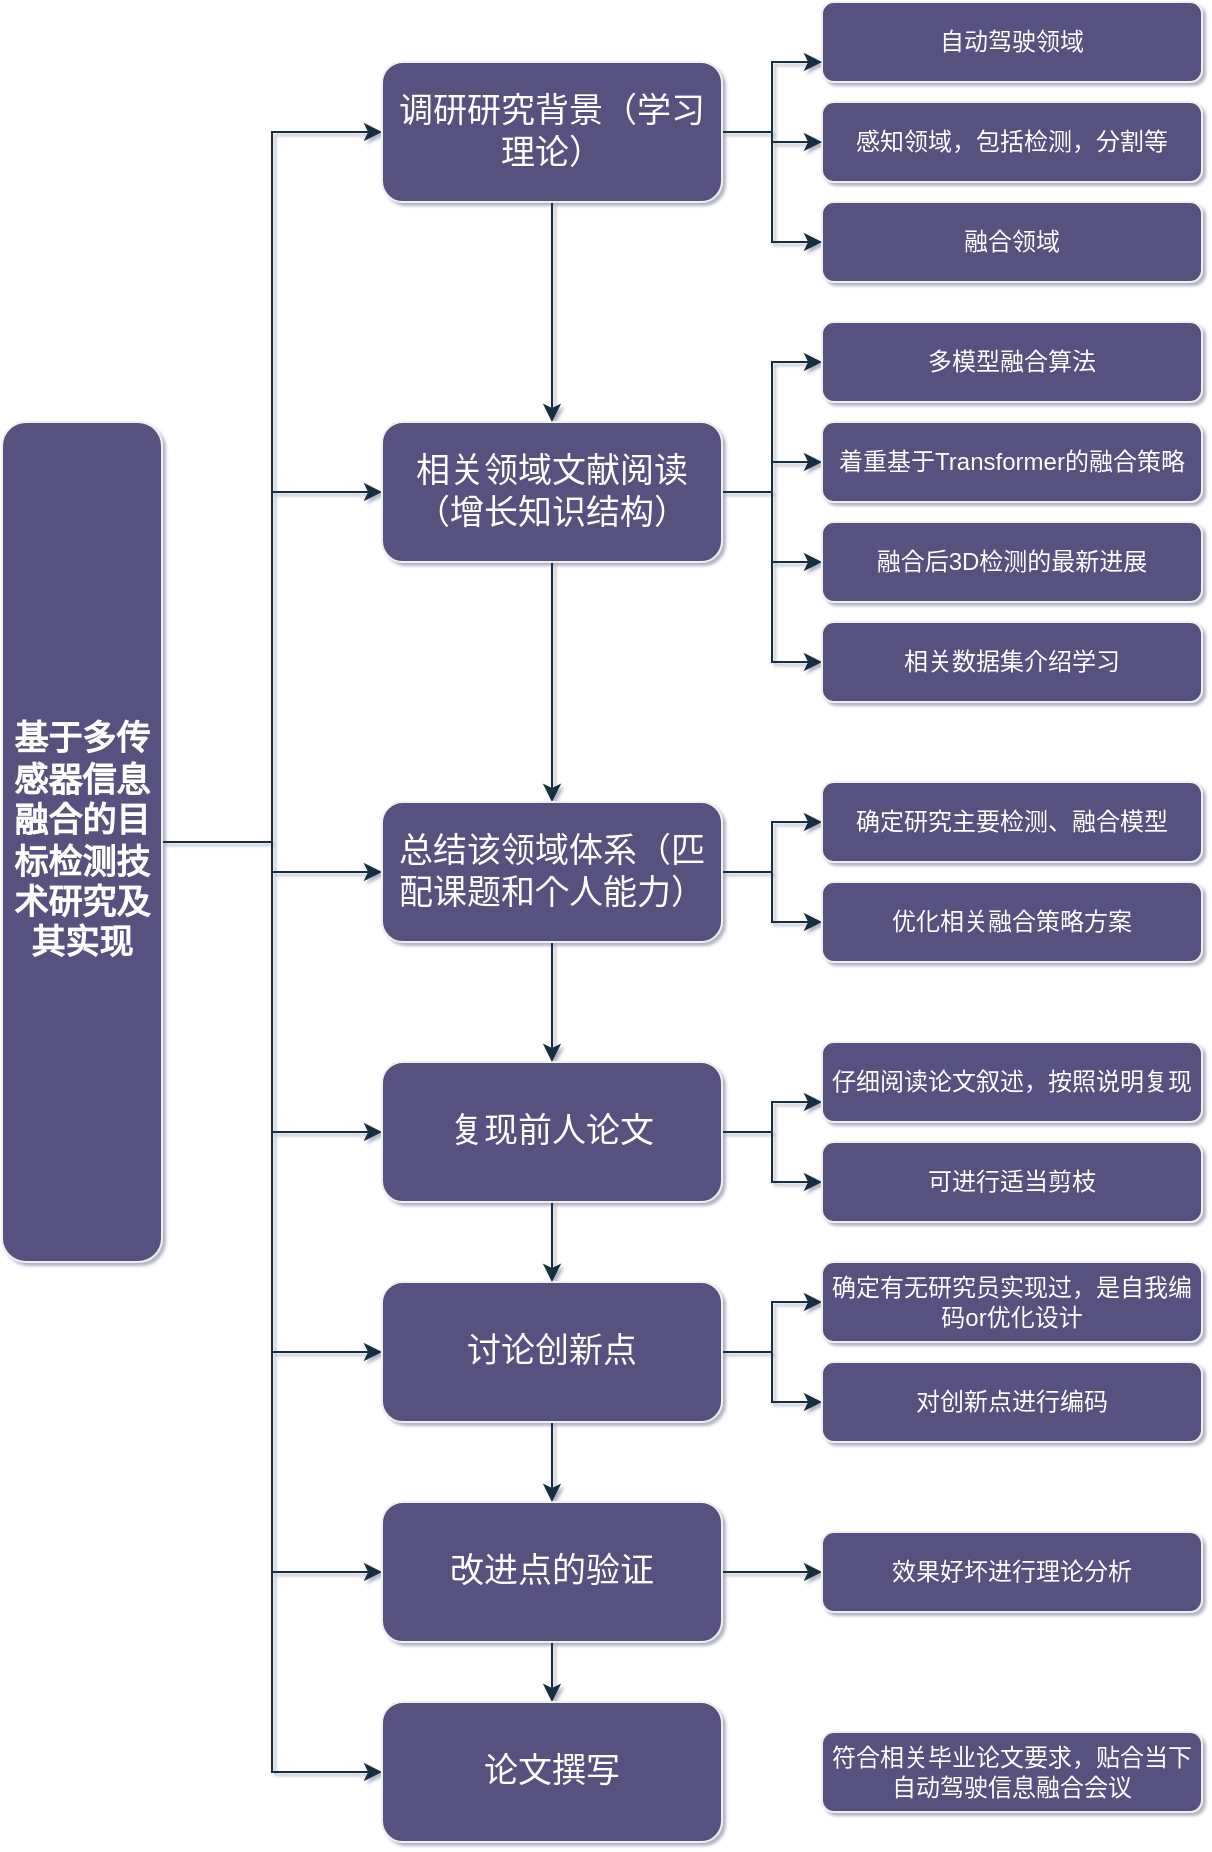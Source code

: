 <mxfile version="21.1.5" type="github" pages="3">
  <diagram name="第 1 页" id="VmpQbS0TNOfo7tVurgaO">
    <mxGraphModel dx="2074" dy="1072" grid="0" gridSize="10" guides="1" tooltips="1" connect="1" arrows="1" fold="1" page="1" pageScale="1" pageWidth="827" pageHeight="1169" math="0" shadow="1">
      <root>
        <mxCell id="0" />
        <mxCell id="1" parent="0" />
        <mxCell id="w2Uy9EOLXkZfyj5hAXzs-48" style="edgeStyle=orthogonalEdgeStyle;rounded=0;orthogonalLoop=1;jettySize=auto;html=1;entryX=0;entryY=0.5;entryDx=0;entryDy=0;labelBackgroundColor=none;strokeColor=#182E3E;fontColor=default;" parent="1" source="w2Uy9EOLXkZfyj5hAXzs-3" target="w2Uy9EOLXkZfyj5hAXzs-13" edge="1">
          <mxGeometry relative="1" as="geometry" />
        </mxCell>
        <mxCell id="w2Uy9EOLXkZfyj5hAXzs-49" style="edgeStyle=orthogonalEdgeStyle;rounded=0;orthogonalLoop=1;jettySize=auto;html=1;entryX=0;entryY=0.5;entryDx=0;entryDy=0;labelBackgroundColor=none;strokeColor=#182E3E;fontColor=default;" parent="1" source="w2Uy9EOLXkZfyj5hAXzs-3" target="w2Uy9EOLXkZfyj5hAXzs-5" edge="1">
          <mxGeometry relative="1" as="geometry" />
        </mxCell>
        <mxCell id="w2Uy9EOLXkZfyj5hAXzs-50" style="edgeStyle=orthogonalEdgeStyle;rounded=0;orthogonalLoop=1;jettySize=auto;html=1;entryX=0;entryY=0.5;entryDx=0;entryDy=0;labelBackgroundColor=none;strokeColor=#182E3E;fontColor=default;" parent="1" source="w2Uy9EOLXkZfyj5hAXzs-3" target="w2Uy9EOLXkZfyj5hAXzs-17" edge="1">
          <mxGeometry relative="1" as="geometry" />
        </mxCell>
        <mxCell id="w2Uy9EOLXkZfyj5hAXzs-51" style="edgeStyle=orthogonalEdgeStyle;rounded=0;orthogonalLoop=1;jettySize=auto;html=1;labelBackgroundColor=none;strokeColor=#182E3E;fontColor=default;" parent="1" source="w2Uy9EOLXkZfyj5hAXzs-3" target="w2Uy9EOLXkZfyj5hAXzs-16" edge="1">
          <mxGeometry relative="1" as="geometry" />
        </mxCell>
        <mxCell id="w2Uy9EOLXkZfyj5hAXzs-52" style="edgeStyle=orthogonalEdgeStyle;rounded=0;orthogonalLoop=1;jettySize=auto;html=1;entryX=0;entryY=0.5;entryDx=0;entryDy=0;labelBackgroundColor=none;strokeColor=#182E3E;fontColor=default;" parent="1" source="w2Uy9EOLXkZfyj5hAXzs-3" target="w2Uy9EOLXkZfyj5hAXzs-15" edge="1">
          <mxGeometry relative="1" as="geometry" />
        </mxCell>
        <mxCell id="w2Uy9EOLXkZfyj5hAXzs-53" style="edgeStyle=orthogonalEdgeStyle;rounded=0;orthogonalLoop=1;jettySize=auto;html=1;entryX=0;entryY=0.5;entryDx=0;entryDy=0;exitX=1;exitY=0.5;exitDx=0;exitDy=0;exitPerimeter=0;labelBackgroundColor=none;strokeColor=#182E3E;fontColor=default;" parent="1" source="w2Uy9EOLXkZfyj5hAXzs-3" target="w2Uy9EOLXkZfyj5hAXzs-14" edge="1">
          <mxGeometry relative="1" as="geometry" />
        </mxCell>
        <mxCell id="w2Uy9EOLXkZfyj5hAXzs-54" style="edgeStyle=orthogonalEdgeStyle;rounded=0;orthogonalLoop=1;jettySize=auto;html=1;entryX=0;entryY=0.5;entryDx=0;entryDy=0;labelBackgroundColor=none;strokeColor=#182E3E;fontColor=default;" parent="1" source="w2Uy9EOLXkZfyj5hAXzs-3" target="w2Uy9EOLXkZfyj5hAXzs-18" edge="1">
          <mxGeometry relative="1" as="geometry" />
        </mxCell>
        <mxCell id="w2Uy9EOLXkZfyj5hAXzs-3" value="&lt;p class=&quot;MsoNormal&quot; style=&quot;font-size: 17px;&quot;&gt;&lt;b style=&quot;font-size: 17px;&quot;&gt;&lt;font style=&quot;font-size: 17px;&quot;&gt;基于多传感器信息融合的目标检测技术研究及其实现&lt;/font&gt;&lt;/b&gt;&lt;/p&gt;" style="rounded=1;whiteSpace=wrap;html=1;fontSize=17;labelBackgroundColor=none;fillColor=#56517E;strokeColor=#EEEEEE;fontColor=#FFFFFF;" parent="1" vertex="1">
          <mxGeometry x="110" y="310" width="80" height="420" as="geometry" />
        </mxCell>
        <mxCell id="w2Uy9EOLXkZfyj5hAXzs-29" style="edgeStyle=orthogonalEdgeStyle;rounded=0;orthogonalLoop=1;jettySize=auto;html=1;entryX=0;entryY=0.5;entryDx=0;entryDy=0;labelBackgroundColor=none;strokeColor=#182E3E;fontColor=default;" parent="1" source="w2Uy9EOLXkZfyj5hAXzs-5" target="w2Uy9EOLXkZfyj5hAXzs-20" edge="1">
          <mxGeometry relative="1" as="geometry" />
        </mxCell>
        <mxCell id="w2Uy9EOLXkZfyj5hAXzs-30" style="edgeStyle=orthogonalEdgeStyle;rounded=0;orthogonalLoop=1;jettySize=auto;html=1;entryX=0;entryY=0.5;entryDx=0;entryDy=0;labelBackgroundColor=none;strokeColor=#182E3E;fontColor=default;" parent="1" source="w2Uy9EOLXkZfyj5hAXzs-5" target="w2Uy9EOLXkZfyj5hAXzs-21" edge="1">
          <mxGeometry relative="1" as="geometry" />
        </mxCell>
        <mxCell id="w2Uy9EOLXkZfyj5hAXzs-31" style="edgeStyle=orthogonalEdgeStyle;rounded=0;orthogonalLoop=1;jettySize=auto;html=1;labelBackgroundColor=none;strokeColor=#182E3E;fontColor=default;" parent="1" source="w2Uy9EOLXkZfyj5hAXzs-5" target="w2Uy9EOLXkZfyj5hAXzs-22" edge="1">
          <mxGeometry relative="1" as="geometry" />
        </mxCell>
        <mxCell id="w2Uy9EOLXkZfyj5hAXzs-32" style="edgeStyle=orthogonalEdgeStyle;rounded=0;orthogonalLoop=1;jettySize=auto;html=1;entryX=0;entryY=0.5;entryDx=0;entryDy=0;labelBackgroundColor=none;strokeColor=#182E3E;fontColor=default;" parent="1" source="w2Uy9EOLXkZfyj5hAXzs-5" target="w2Uy9EOLXkZfyj5hAXzs-23" edge="1">
          <mxGeometry relative="1" as="geometry" />
        </mxCell>
        <mxCell id="w2Uy9EOLXkZfyj5hAXzs-56" style="edgeStyle=orthogonalEdgeStyle;rounded=0;orthogonalLoop=1;jettySize=auto;html=1;entryX=0.5;entryY=0;entryDx=0;entryDy=0;labelBackgroundColor=none;strokeColor=#182E3E;fontColor=default;" parent="1" source="w2Uy9EOLXkZfyj5hAXzs-5" target="w2Uy9EOLXkZfyj5hAXzs-17" edge="1">
          <mxGeometry relative="1" as="geometry" />
        </mxCell>
        <mxCell id="w2Uy9EOLXkZfyj5hAXzs-5" value="相关领域文献阅读（增长知识结构）" style="rounded=1;whiteSpace=wrap;html=1;fontSize=17;labelBackgroundColor=none;fillColor=#56517E;strokeColor=#EEEEEE;fontColor=#FFFFFF;" parent="1" vertex="1">
          <mxGeometry x="300" y="310" width="170" height="70" as="geometry" />
        </mxCell>
        <mxCell id="w2Uy9EOLXkZfyj5hAXzs-8" value="自动驾驶领域" style="rounded=1;whiteSpace=wrap;html=1;labelBackgroundColor=none;fillColor=#56517E;strokeColor=#EEEEEE;fontColor=#FFFFFF;" parent="1" vertex="1">
          <mxGeometry x="520" y="100" width="190" height="40" as="geometry" />
        </mxCell>
        <mxCell id="w2Uy9EOLXkZfyj5hAXzs-9" value="感知领域，包括检测，分割等" style="rounded=1;whiteSpace=wrap;html=1;labelBackgroundColor=none;fillColor=#56517E;strokeColor=#EEEEEE;fontColor=#FFFFFF;" parent="1" vertex="1">
          <mxGeometry x="520" y="150" width="190" height="40" as="geometry" />
        </mxCell>
        <mxCell id="w2Uy9EOLXkZfyj5hAXzs-10" value="融合领域" style="rounded=1;whiteSpace=wrap;html=1;labelBackgroundColor=none;fillColor=#56517E;strokeColor=#EEEEEE;fontColor=#FFFFFF;" parent="1" vertex="1">
          <mxGeometry x="520" y="200" width="190" height="40" as="geometry" />
        </mxCell>
        <mxCell id="w2Uy9EOLXkZfyj5hAXzs-26" style="edgeStyle=orthogonalEdgeStyle;rounded=0;orthogonalLoop=1;jettySize=auto;html=1;entryX=0;entryY=0.75;entryDx=0;entryDy=0;labelBackgroundColor=none;strokeColor=#182E3E;fontColor=default;" parent="1" source="w2Uy9EOLXkZfyj5hAXzs-13" target="w2Uy9EOLXkZfyj5hAXzs-8" edge="1">
          <mxGeometry relative="1" as="geometry" />
        </mxCell>
        <mxCell id="w2Uy9EOLXkZfyj5hAXzs-27" style="edgeStyle=orthogonalEdgeStyle;rounded=0;orthogonalLoop=1;jettySize=auto;html=1;exitX=1;exitY=0.5;exitDx=0;exitDy=0;labelBackgroundColor=none;strokeColor=#182E3E;fontColor=default;" parent="1" source="w2Uy9EOLXkZfyj5hAXzs-13" target="w2Uy9EOLXkZfyj5hAXzs-9" edge="1">
          <mxGeometry relative="1" as="geometry" />
        </mxCell>
        <mxCell id="w2Uy9EOLXkZfyj5hAXzs-28" style="edgeStyle=orthogonalEdgeStyle;rounded=0;orthogonalLoop=1;jettySize=auto;html=1;exitX=1;exitY=0.5;exitDx=0;exitDy=0;entryX=0;entryY=0.5;entryDx=0;entryDy=0;labelBackgroundColor=none;strokeColor=#182E3E;fontColor=default;" parent="1" source="w2Uy9EOLXkZfyj5hAXzs-13" target="w2Uy9EOLXkZfyj5hAXzs-10" edge="1">
          <mxGeometry relative="1" as="geometry" />
        </mxCell>
        <mxCell id="w2Uy9EOLXkZfyj5hAXzs-55" style="edgeStyle=orthogonalEdgeStyle;rounded=0;orthogonalLoop=1;jettySize=auto;html=1;labelBackgroundColor=none;strokeColor=#182E3E;fontColor=default;" parent="1" source="w2Uy9EOLXkZfyj5hAXzs-13" target="w2Uy9EOLXkZfyj5hAXzs-5" edge="1">
          <mxGeometry relative="1" as="geometry" />
        </mxCell>
        <mxCell id="w2Uy9EOLXkZfyj5hAXzs-13" value="调研研究背景（学习理论）" style="rounded=1;whiteSpace=wrap;html=1;fontSize=17;labelBackgroundColor=none;fillColor=#56517E;strokeColor=#EEEEEE;fontColor=#FFFFFF;" parent="1" vertex="1">
          <mxGeometry x="300" y="130" width="170" height="70" as="geometry" />
        </mxCell>
        <mxCell id="w2Uy9EOLXkZfyj5hAXzs-46" style="edgeStyle=orthogonalEdgeStyle;rounded=0;orthogonalLoop=1;jettySize=auto;html=1;entryX=0;entryY=0.5;entryDx=0;entryDy=0;labelBackgroundColor=none;strokeColor=#182E3E;fontColor=default;" parent="1" source="w2Uy9EOLXkZfyj5hAXzs-14" target="w2Uy9EOLXkZfyj5hAXzs-45" edge="1">
          <mxGeometry relative="1" as="geometry" />
        </mxCell>
        <mxCell id="w2Uy9EOLXkZfyj5hAXzs-60" style="edgeStyle=orthogonalEdgeStyle;rounded=0;orthogonalLoop=1;jettySize=auto;html=1;entryX=0.5;entryY=0;entryDx=0;entryDy=0;labelBackgroundColor=none;strokeColor=#182E3E;fontColor=default;" parent="1" source="w2Uy9EOLXkZfyj5hAXzs-14" target="w2Uy9EOLXkZfyj5hAXzs-18" edge="1">
          <mxGeometry relative="1" as="geometry" />
        </mxCell>
        <mxCell id="w2Uy9EOLXkZfyj5hAXzs-14" value="改进点的验证" style="rounded=1;whiteSpace=wrap;html=1;fontSize=17;labelBackgroundColor=none;fillColor=#56517E;strokeColor=#EEEEEE;fontColor=#FFFFFF;" parent="1" vertex="1">
          <mxGeometry x="300" y="850" width="170" height="70" as="geometry" />
        </mxCell>
        <mxCell id="w2Uy9EOLXkZfyj5hAXzs-42" style="edgeStyle=orthogonalEdgeStyle;rounded=0;orthogonalLoop=1;jettySize=auto;html=1;entryX=0;entryY=0.5;entryDx=0;entryDy=0;labelBackgroundColor=none;strokeColor=#182E3E;fontColor=default;" parent="1" source="w2Uy9EOLXkZfyj5hAXzs-15" target="w2Uy9EOLXkZfyj5hAXzs-38" edge="1">
          <mxGeometry relative="1" as="geometry" />
        </mxCell>
        <mxCell id="w2Uy9EOLXkZfyj5hAXzs-43" style="edgeStyle=orthogonalEdgeStyle;rounded=0;orthogonalLoop=1;jettySize=auto;html=1;entryX=0;entryY=0.5;entryDx=0;entryDy=0;labelBackgroundColor=none;strokeColor=#182E3E;fontColor=default;" parent="1" source="w2Uy9EOLXkZfyj5hAXzs-15" target="w2Uy9EOLXkZfyj5hAXzs-39" edge="1">
          <mxGeometry relative="1" as="geometry" />
        </mxCell>
        <mxCell id="w2Uy9EOLXkZfyj5hAXzs-59" style="edgeStyle=orthogonalEdgeStyle;rounded=0;orthogonalLoop=1;jettySize=auto;html=1;labelBackgroundColor=none;strokeColor=#182E3E;fontColor=default;" parent="1" source="w2Uy9EOLXkZfyj5hAXzs-15" target="w2Uy9EOLXkZfyj5hAXzs-14" edge="1">
          <mxGeometry relative="1" as="geometry" />
        </mxCell>
        <mxCell id="w2Uy9EOLXkZfyj5hAXzs-15" value="讨论创新点" style="rounded=1;whiteSpace=wrap;html=1;fontSize=17;labelBackgroundColor=none;fillColor=#56517E;strokeColor=#EEEEEE;fontColor=#FFFFFF;" parent="1" vertex="1">
          <mxGeometry x="300" y="740" width="170" height="70" as="geometry" />
        </mxCell>
        <mxCell id="w2Uy9EOLXkZfyj5hAXzs-40" style="edgeStyle=orthogonalEdgeStyle;rounded=0;orthogonalLoop=1;jettySize=auto;html=1;entryX=0;entryY=0.75;entryDx=0;entryDy=0;labelBackgroundColor=none;strokeColor=#182E3E;fontColor=default;" parent="1" source="w2Uy9EOLXkZfyj5hAXzs-16" target="w2Uy9EOLXkZfyj5hAXzs-36" edge="1">
          <mxGeometry relative="1" as="geometry" />
        </mxCell>
        <mxCell id="w2Uy9EOLXkZfyj5hAXzs-41" style="edgeStyle=orthogonalEdgeStyle;rounded=0;orthogonalLoop=1;jettySize=auto;html=1;entryX=0;entryY=0.5;entryDx=0;entryDy=0;labelBackgroundColor=none;strokeColor=#182E3E;fontColor=default;" parent="1" source="w2Uy9EOLXkZfyj5hAXzs-16" target="w2Uy9EOLXkZfyj5hAXzs-37" edge="1">
          <mxGeometry relative="1" as="geometry" />
        </mxCell>
        <mxCell id="w2Uy9EOLXkZfyj5hAXzs-58" style="edgeStyle=orthogonalEdgeStyle;rounded=0;orthogonalLoop=1;jettySize=auto;html=1;entryX=0.5;entryY=0;entryDx=0;entryDy=0;labelBackgroundColor=none;strokeColor=#182E3E;fontColor=default;" parent="1" source="w2Uy9EOLXkZfyj5hAXzs-16" target="w2Uy9EOLXkZfyj5hAXzs-15" edge="1">
          <mxGeometry relative="1" as="geometry" />
        </mxCell>
        <mxCell id="w2Uy9EOLXkZfyj5hAXzs-16" value="复现前人论文" style="rounded=1;whiteSpace=wrap;html=1;fontSize=17;labelBackgroundColor=none;fillColor=#56517E;strokeColor=#EEEEEE;fontColor=#FFFFFF;" parent="1" vertex="1">
          <mxGeometry x="300" y="630" width="170" height="70" as="geometry" />
        </mxCell>
        <mxCell id="w2Uy9EOLXkZfyj5hAXzs-34" style="edgeStyle=orthogonalEdgeStyle;rounded=0;orthogonalLoop=1;jettySize=auto;html=1;entryX=0;entryY=0.5;entryDx=0;entryDy=0;labelBackgroundColor=none;strokeColor=#182E3E;fontColor=default;" parent="1" source="w2Uy9EOLXkZfyj5hAXzs-17" target="w2Uy9EOLXkZfyj5hAXzs-24" edge="1">
          <mxGeometry relative="1" as="geometry" />
        </mxCell>
        <mxCell id="w2Uy9EOLXkZfyj5hAXzs-35" style="edgeStyle=orthogonalEdgeStyle;rounded=0;orthogonalLoop=1;jettySize=auto;html=1;entryX=0;entryY=0.5;entryDx=0;entryDy=0;labelBackgroundColor=none;strokeColor=#182E3E;fontColor=default;" parent="1" source="w2Uy9EOLXkZfyj5hAXzs-17" target="w2Uy9EOLXkZfyj5hAXzs-25" edge="1">
          <mxGeometry relative="1" as="geometry" />
        </mxCell>
        <mxCell id="w2Uy9EOLXkZfyj5hAXzs-57" style="edgeStyle=orthogonalEdgeStyle;rounded=0;orthogonalLoop=1;jettySize=auto;html=1;entryX=0.5;entryY=0;entryDx=0;entryDy=0;labelBackgroundColor=none;strokeColor=#182E3E;fontColor=default;" parent="1" source="w2Uy9EOLXkZfyj5hAXzs-17" target="w2Uy9EOLXkZfyj5hAXzs-16" edge="1">
          <mxGeometry relative="1" as="geometry" />
        </mxCell>
        <mxCell id="w2Uy9EOLXkZfyj5hAXzs-17" value="总结该领域体系（匹配课题和个人能力）" style="rounded=1;whiteSpace=wrap;html=1;fontSize=17;labelBackgroundColor=none;fillColor=#56517E;strokeColor=#EEEEEE;fontColor=#FFFFFF;" parent="1" vertex="1">
          <mxGeometry x="300" y="500" width="170" height="70" as="geometry" />
        </mxCell>
        <mxCell id="w2Uy9EOLXkZfyj5hAXzs-18" value="论文撰写" style="rounded=1;whiteSpace=wrap;html=1;fontSize=17;labelBackgroundColor=none;fillColor=#56517E;strokeColor=#EEEEEE;fontColor=#FFFFFF;" parent="1" vertex="1">
          <mxGeometry x="300" y="950" width="170" height="70" as="geometry" />
        </mxCell>
        <mxCell id="w2Uy9EOLXkZfyj5hAXzs-20" value="多模型融合算法" style="rounded=1;whiteSpace=wrap;html=1;labelBackgroundColor=none;fillColor=#56517E;strokeColor=#EEEEEE;fontColor=#FFFFFF;" parent="1" vertex="1">
          <mxGeometry x="520" y="260" width="190" height="40" as="geometry" />
        </mxCell>
        <mxCell id="w2Uy9EOLXkZfyj5hAXzs-21" value="着重基于Transformer的融合策略" style="rounded=1;whiteSpace=wrap;html=1;labelBackgroundColor=none;fillColor=#56517E;strokeColor=#EEEEEE;fontColor=#FFFFFF;" parent="1" vertex="1">
          <mxGeometry x="520" y="310" width="190" height="40" as="geometry" />
        </mxCell>
        <mxCell id="w2Uy9EOLXkZfyj5hAXzs-22" value="融合后3D检测的最新进展" style="rounded=1;whiteSpace=wrap;html=1;labelBackgroundColor=none;fillColor=#56517E;strokeColor=#EEEEEE;fontColor=#FFFFFF;" parent="1" vertex="1">
          <mxGeometry x="520" y="360" width="190" height="40" as="geometry" />
        </mxCell>
        <mxCell id="w2Uy9EOLXkZfyj5hAXzs-23" value="相关数据集介绍学习" style="rounded=1;whiteSpace=wrap;html=1;labelBackgroundColor=none;fillColor=#56517E;strokeColor=#EEEEEE;fontColor=#FFFFFF;" parent="1" vertex="1">
          <mxGeometry x="520" y="410" width="190" height="40" as="geometry" />
        </mxCell>
        <mxCell id="w2Uy9EOLXkZfyj5hAXzs-24" value="确定研究主要检测、融合模型" style="rounded=1;whiteSpace=wrap;html=1;labelBackgroundColor=none;fillColor=#56517E;strokeColor=#EEEEEE;fontColor=#FFFFFF;" parent="1" vertex="1">
          <mxGeometry x="520" y="490" width="190" height="40" as="geometry" />
        </mxCell>
        <mxCell id="w2Uy9EOLXkZfyj5hAXzs-25" value="优化相关融合策略方案" style="rounded=1;whiteSpace=wrap;html=1;labelBackgroundColor=none;fillColor=#56517E;strokeColor=#EEEEEE;fontColor=#FFFFFF;" parent="1" vertex="1">
          <mxGeometry x="520" y="540" width="190" height="40" as="geometry" />
        </mxCell>
        <mxCell id="w2Uy9EOLXkZfyj5hAXzs-36" value="仔细阅读论文叙述，按照说明复现" style="rounded=1;whiteSpace=wrap;html=1;labelBackgroundColor=none;fillColor=#56517E;strokeColor=#EEEEEE;fontColor=#FFFFFF;" parent="1" vertex="1">
          <mxGeometry x="520" y="620" width="190" height="40" as="geometry" />
        </mxCell>
        <mxCell id="w2Uy9EOLXkZfyj5hAXzs-37" value="可进行适当剪枝" style="rounded=1;whiteSpace=wrap;html=1;labelBackgroundColor=none;fillColor=#56517E;strokeColor=#EEEEEE;fontColor=#FFFFFF;" parent="1" vertex="1">
          <mxGeometry x="520" y="670" width="190" height="40" as="geometry" />
        </mxCell>
        <mxCell id="w2Uy9EOLXkZfyj5hAXzs-38" value="确定有无研究员实现过，是自我编码or优化设计" style="rounded=1;whiteSpace=wrap;html=1;labelBackgroundColor=none;fillColor=#56517E;strokeColor=#EEEEEE;fontColor=#FFFFFF;" parent="1" vertex="1">
          <mxGeometry x="520" y="730" width="190" height="40" as="geometry" />
        </mxCell>
        <mxCell id="w2Uy9EOLXkZfyj5hAXzs-39" value="对创新点进行编码" style="rounded=1;whiteSpace=wrap;html=1;labelBackgroundColor=none;fillColor=#56517E;strokeColor=#EEEEEE;fontColor=#FFFFFF;" parent="1" vertex="1">
          <mxGeometry x="520" y="780" width="190" height="40" as="geometry" />
        </mxCell>
        <mxCell id="w2Uy9EOLXkZfyj5hAXzs-45" value="效果好坏进行理论分析" style="rounded=1;whiteSpace=wrap;html=1;labelBackgroundColor=none;fillColor=#56517E;strokeColor=#EEEEEE;fontColor=#FFFFFF;" parent="1" vertex="1">
          <mxGeometry x="520" y="865" width="190" height="40" as="geometry" />
        </mxCell>
        <mxCell id="w2Uy9EOLXkZfyj5hAXzs-47" value="&lt;p class=&quot;MsoNormal&quot;&gt;符合相关毕业论文要求，贴合当下自动驾驶信息融合&lt;span&gt;会议&lt;/span&gt;&lt;/p&gt;" style="rounded=1;whiteSpace=wrap;html=1;labelBackgroundColor=none;fillColor=#56517E;strokeColor=#EEEEEE;fontColor=#FFFFFF;" parent="1" vertex="1">
          <mxGeometry x="520" y="965" width="190" height="40" as="geometry" />
        </mxCell>
      </root>
    </mxGraphModel>
  </diagram>
  <diagram id="OSKcfOznWVmwphPImLw5" name="第 2 页">
    <mxGraphModel dx="1728" dy="943" grid="0" gridSize="10" guides="1" tooltips="1" connect="1" arrows="1" fold="1" page="1" pageScale="1" pageWidth="827" pageHeight="1169" math="0" shadow="0">
      <root>
        <mxCell id="0" />
        <mxCell id="1" parent="0" />
        <mxCell id="qkDApWjc9qGnVLc_q3Di-2" style="edgeStyle=orthogonalEdgeStyle;rounded=0;orthogonalLoop=1;jettySize=auto;html=1;entryX=0;entryY=0.5;entryDx=0;entryDy=0;fontSize=16;fontFamily=Times New Roman;strokeWidth=1.5;shadow=1;fillColor=#647687;strokeColor=#314354;" edge="1" parent="1" source="ToMyUSjouCbsfuMrnnWK-1" target="EepAJh0W2YYfWM5RRYJM-1">
          <mxGeometry relative="1" as="geometry" />
        </mxCell>
        <mxCell id="qkDApWjc9qGnVLc_q3Di-3" style="edgeStyle=orthogonalEdgeStyle;rounded=0;orthogonalLoop=1;jettySize=auto;html=1;entryX=0;entryY=0.5;entryDx=0;entryDy=0;fontSize=16;fontFamily=Times New Roman;strokeWidth=1.5;shadow=1;fillColor=#647687;strokeColor=#314354;" edge="1" parent="1" source="ToMyUSjouCbsfuMrnnWK-1" target="EepAJh0W2YYfWM5RRYJM-2">
          <mxGeometry relative="1" as="geometry" />
        </mxCell>
        <mxCell id="ToMyUSjouCbsfuMrnnWK-1" value="&lt;p class=&quot;MsoNormal&quot; style=&quot;font-size: 16px;&quot;&gt;&lt;b style=&quot;font-size: 16px;&quot;&gt;&lt;font style=&quot;font-size: 16px;&quot;&gt;基于多传感器信息融合的目标检测技术研究及其实现&lt;/font&gt;&lt;/b&gt;&lt;/p&gt;" style="rounded=0;whiteSpace=wrap;html=1;fontSize=16;labelBackgroundColor=none;fillColor=#647687;strokeColor=#314354;fontFamily=Times New Roman;strokeWidth=1.5;shadow=1;fontColor=#ffffff;" parent="1" vertex="1">
          <mxGeometry x="140" y="300" width="80" height="420" as="geometry" />
        </mxCell>
        <mxCell id="qkDApWjc9qGnVLc_q3Di-4" style="edgeStyle=orthogonalEdgeStyle;rounded=0;orthogonalLoop=1;jettySize=auto;html=1;entryX=0;entryY=0.5;entryDx=0;entryDy=0;fontSize=16;fontFamily=Times New Roman;strokeWidth=1.5;shadow=1;fillColor=#647687;strokeColor=#314354;" edge="1" parent="1" source="EepAJh0W2YYfWM5RRYJM-1" target="EepAJh0W2YYfWM5RRYJM-7">
          <mxGeometry relative="1" as="geometry" />
        </mxCell>
        <mxCell id="qkDApWjc9qGnVLc_q3Di-5" style="edgeStyle=orthogonalEdgeStyle;rounded=0;orthogonalLoop=1;jettySize=auto;html=1;entryX=0;entryY=0.5;entryDx=0;entryDy=0;fontSize=16;fontFamily=Times New Roman;strokeWidth=1.5;shadow=1;fillColor=#647687;strokeColor=#314354;" edge="1" parent="1" source="EepAJh0W2YYfWM5RRYJM-1" target="EepAJh0W2YYfWM5RRYJM-6">
          <mxGeometry relative="1" as="geometry" />
        </mxCell>
        <mxCell id="qkDApWjc9qGnVLc_q3Di-6" style="edgeStyle=orthogonalEdgeStyle;rounded=0;orthogonalLoop=1;jettySize=auto;html=1;entryX=0;entryY=0.5;entryDx=0;entryDy=0;fontSize=16;fontFamily=Times New Roman;strokeWidth=1.5;shadow=1;fillColor=#647687;strokeColor=#314354;" edge="1" parent="1" source="EepAJh0W2YYfWM5RRYJM-1" target="vPhxk0KqbmJLOxZhbd_s-1">
          <mxGeometry relative="1" as="geometry" />
        </mxCell>
        <mxCell id="EepAJh0W2YYfWM5RRYJM-1" value="&lt;p class=&quot;MsoNormal&quot; style=&quot;font-size: 16px;&quot;&gt;&lt;font style=&quot;font-size: 16px;&quot;&gt;基于Transformer的多传感器信息特征提取与3D目标检测技术研究&lt;/font&gt;&lt;br style=&quot;font-size: 16px;&quot;&gt;&lt;/p&gt;" style="rounded=0;whiteSpace=wrap;html=1;fontSize=16;labelBackgroundColor=none;fillColor=#647687;strokeColor=#314354;fontFamily=Times New Roman;strokeWidth=1.5;shadow=1;fontColor=#ffffff;" parent="1" vertex="1">
          <mxGeometry x="300" y="310" width="180" height="90" as="geometry" />
        </mxCell>
        <mxCell id="qkDApWjc9qGnVLc_q3Di-7" style="edgeStyle=orthogonalEdgeStyle;rounded=0;orthogonalLoop=1;jettySize=auto;html=1;entryX=0;entryY=0.5;entryDx=0;entryDy=0;fontSize=16;fontFamily=Times New Roman;strokeWidth=1.5;shadow=1;fillColor=#647687;strokeColor=#314354;" edge="1" parent="1" source="EepAJh0W2YYfWM5RRYJM-2" target="EepAJh0W2YYfWM5RRYJM-4">
          <mxGeometry relative="1" as="geometry" />
        </mxCell>
        <mxCell id="qkDApWjc9qGnVLc_q3Di-8" style="edgeStyle=orthogonalEdgeStyle;rounded=0;orthogonalLoop=1;jettySize=auto;html=1;entryX=0;entryY=0.5;entryDx=0;entryDy=0;fontSize=16;fontFamily=Times New Roman;strokeWidth=1.5;shadow=1;fillColor=#647687;strokeColor=#314354;" edge="1" parent="1" source="EepAJh0W2YYfWM5RRYJM-2" target="EepAJh0W2YYfWM5RRYJM-3">
          <mxGeometry relative="1" as="geometry" />
        </mxCell>
        <mxCell id="qkDApWjc9qGnVLc_q3Di-9" style="edgeStyle=orthogonalEdgeStyle;rounded=0;orthogonalLoop=1;jettySize=auto;html=1;entryX=0;entryY=0.5;entryDx=0;entryDy=0;fontSize=16;fontFamily=Times New Roman;strokeWidth=1.5;shadow=1;fillColor=#647687;strokeColor=#314354;" edge="1" parent="1" source="EepAJh0W2YYfWM5RRYJM-2" target="EepAJh0W2YYfWM5RRYJM-5">
          <mxGeometry relative="1" as="geometry" />
        </mxCell>
        <mxCell id="qkDApWjc9qGnVLc_q3Di-10" style="edgeStyle=orthogonalEdgeStyle;rounded=0;orthogonalLoop=1;jettySize=auto;html=1;entryX=0;entryY=0.5;entryDx=0;entryDy=0;fontSize=16;fontFamily=Times New Roman;strokeWidth=1.5;shadow=1;fillColor=#647687;strokeColor=#314354;" edge="1" parent="1" source="EepAJh0W2YYfWM5RRYJM-2" target="qkDApWjc9qGnVLc_q3Di-1">
          <mxGeometry relative="1" as="geometry" />
        </mxCell>
        <mxCell id="EepAJh0W2YYfWM5RRYJM-2" value="&lt;p style=&quot;line-height: 150%; font-size: 16px;&quot; class=&quot;MsoBodyTextIndent&quot;&gt;&lt;font style=&quot;font-size: 16px;&quot;&gt;基于激光雷达-相机的多模态融合策略研究&lt;/font&gt;&lt;br style=&quot;font-size: 16px;&quot;&gt;&lt;/p&gt;" style="rounded=0;whiteSpace=wrap;html=1;fontSize=16;labelBackgroundColor=none;fillColor=#647687;strokeColor=#314354;fontFamily=Times New Roman;strokeWidth=1.5;shadow=1;fontColor=#ffffff;" parent="1" vertex="1">
          <mxGeometry x="300" y="610" width="180" height="90" as="geometry" />
        </mxCell>
        <mxCell id="EepAJh0W2YYfWM5RRYJM-3" value="基于Tranformer解码器的共享BEV特征信息融合" style="rounded=0;whiteSpace=wrap;html=1;fontSize=16;labelBackgroundColor=none;fillColor=#647687;strokeColor=#314354;fontFamily=Times New Roman;strokeWidth=1.5;shadow=1;fontColor=#ffffff;" parent="1" vertex="1">
          <mxGeometry x="520" y="670" width="170" height="70" as="geometry" />
        </mxCell>
        <mxCell id="EepAJh0W2YYfWM5RRYJM-4" value="基于卷积的共享BEV特征信息融合" style="rounded=0;whiteSpace=wrap;html=1;fontSize=16;labelBackgroundColor=none;fillColor=#647687;strokeColor=#314354;fontFamily=Times New Roman;strokeWidth=1.5;shadow=1;fontColor=#ffffff;" parent="1" vertex="1">
          <mxGeometry x="520" y="585" width="170" height="70" as="geometry" />
        </mxCell>
        <mxCell id="EepAJh0W2YYfWM5RRYJM-5" value="多模态数据统一BEV特征表示" style="rounded=0;whiteSpace=wrap;html=1;fontSize=16;labelBackgroundColor=none;fillColor=#647687;strokeColor=#314354;fontFamily=Times New Roman;strokeWidth=1.5;shadow=1;fontColor=#ffffff;" parent="1" vertex="1">
          <mxGeometry x="520" y="500" width="170" height="70" as="geometry" />
        </mxCell>
        <mxCell id="EepAJh0W2YYfWM5RRYJM-6" value="&lt;p class=&quot;MsoNormal&quot; style=&quot;font-size: 16px;&quot;&gt;&lt;font style=&quot;font-size: 16px;&quot;&gt;基于&lt;/font&gt;&lt;font style=&quot;font-size: 16px;&quot;&gt;Transformer&lt;/font&gt;&lt;font style=&quot;font-size: 16px;&quot;&gt;的注意力机制优化策略&lt;/font&gt;&lt;/p&gt;" style="rounded=0;whiteSpace=wrap;html=1;fontSize=16;labelBackgroundColor=none;fillColor=#647687;strokeColor=#314354;fontFamily=Times New Roman;strokeWidth=1.5;shadow=1;fontColor=#ffffff;" parent="1" vertex="1">
          <mxGeometry x="520" y="320" width="170" height="70" as="geometry" />
        </mxCell>
        <mxCell id="EepAJh0W2YYfWM5RRYJM-7" value="&lt;font style=&quot;font-size: 16px;&quot;&gt;基于Transformer的相机模块标准特征信息提取&lt;/font&gt;" style="rounded=0;whiteSpace=wrap;html=1;fontSize=16;labelBackgroundColor=none;fillColor=#647687;strokeColor=#314354;fontFamily=Times New Roman;strokeWidth=1.5;shadow=1;fontColor=#ffffff;" parent="1" vertex="1">
          <mxGeometry x="520" y="240" width="170" height="70" as="geometry" />
        </mxCell>
        <mxCell id="vPhxk0KqbmJLOxZhbd_s-1" value="&lt;p class=&quot;MsoNormal&quot; style=&quot;font-size: 16px;&quot;&gt;&lt;font style=&quot;font-size: 16px;&quot;&gt;基于&lt;/font&gt; &lt;font style=&quot;font-size: 16px;&quot;&gt;VoxelNet&lt;/font&gt;&lt;font style=&quot;font-size: 16px;&quot;&gt;的激光雷达模块标准特征信息提取&lt;/font&gt;&lt;/p&gt;" style="rounded=0;whiteSpace=wrap;html=1;fontSize=16;labelBackgroundColor=none;fillColor=#647687;strokeColor=#314354;fontFamily=Times New Roman;strokeWidth=1.5;shadow=1;fontColor=#ffffff;" vertex="1" parent="1">
          <mxGeometry x="520" y="400" width="170" height="70" as="geometry" />
        </mxCell>
        <mxCell id="qkDApWjc9qGnVLc_q3Di-1" value="相机数据的标注性对激光雷达数据融合有效性" style="rounded=0;whiteSpace=wrap;html=1;fontSize=16;labelBackgroundColor=none;fillColor=#647687;strokeColor=#314354;fontFamily=Times New Roman;strokeWidth=1.5;shadow=1;fontColor=#ffffff;" vertex="1" parent="1">
          <mxGeometry x="520" y="760" width="170" height="70" as="geometry" />
        </mxCell>
        <mxCell id="7yCv3AYCuFQJCFLh5wfi-1" value="&lt;font style=&quot;font-size: 16px;&quot;&gt;基于Transformer的相机模块标准特征信息提取&lt;/font&gt;" style="rounded=0;whiteSpace=wrap;html=1;fontSize=16;labelBackgroundColor=none;fillColor=#647687;strokeColor=#314354;fontFamily=Times New Roman;strokeWidth=1.5;shadow=1;fontColor=#ffffff;" vertex="1" parent="1">
          <mxGeometry x="520" y="240" width="170" height="70" as="geometry" />
        </mxCell>
      </root>
    </mxGraphModel>
  </diagram>
  <diagram id="8tndR39JOhxsjy3wFwN6" name="第 3 页">
    <mxGraphModel dx="1728" dy="943" grid="0" gridSize="10" guides="1" tooltips="1" connect="1" arrows="1" fold="1" page="0" pageScale="1" pageWidth="827" pageHeight="1169" math="0" shadow="1">
      <root>
        <mxCell id="0" />
        <mxCell id="1" parent="0" />
        <mxCell id="c7BPNrF8vJE4tyVavmmY-15" style="edgeStyle=orthogonalEdgeStyle;rounded=0;orthogonalLoop=1;jettySize=auto;html=1;entryX=0.5;entryY=0;entryDx=0;entryDy=0;fontFamily=Times New Roman;" edge="1" parent="1" source="c7BPNrF8vJE4tyVavmmY-1" target="c7BPNrF8vJE4tyVavmmY-2">
          <mxGeometry relative="1" as="geometry" />
        </mxCell>
        <mxCell id="c7BPNrF8vJE4tyVavmmY-1" value="Scene&lt;font style=&quot;font-size: 13px;&quot;&gt;场景&lt;/font&gt;" style="rounded=0;whiteSpace=wrap;html=1;fontSize=16;labelBackgroundColor=none;fillColor=#647687;strokeColor=#314354;fontFamily=Times New Roman;strokeWidth=1.5;shadow=0;fontColor=#ffffff;" vertex="1" parent="1">
          <mxGeometry x="348" y="250" width="170" height="70" as="geometry" />
        </mxCell>
        <mxCell id="c7BPNrF8vJE4tyVavmmY-14" style="edgeStyle=orthogonalEdgeStyle;rounded=0;orthogonalLoop=1;jettySize=auto;html=1;fontFamily=Times New Roman;" edge="1" parent="1" source="c7BPNrF8vJE4tyVavmmY-2" target="c7BPNrF8vJE4tyVavmmY-8">
          <mxGeometry relative="1" as="geometry" />
        </mxCell>
        <mxCell id="c7BPNrF8vJE4tyVavmmY-16" style="edgeStyle=orthogonalEdgeStyle;rounded=0;orthogonalLoop=1;jettySize=auto;html=1;fontFamily=Times New Roman;" edge="1" parent="1" source="c7BPNrF8vJE4tyVavmmY-2" target="c7BPNrF8vJE4tyVavmmY-5">
          <mxGeometry relative="1" as="geometry" />
        </mxCell>
        <mxCell id="c7BPNrF8vJE4tyVavmmY-2" value="Sample_token(&lt;font style=&quot;font-size: 13px;&quot;&gt;关键帧&lt;/font&gt;)" style="rounded=0;whiteSpace=wrap;html=1;fontSize=16;labelBackgroundColor=none;fillColor=#647687;strokeColor=#314354;fontFamily=Times New Roman;strokeWidth=1.5;shadow=0;fontColor=#ffffff;" vertex="1" parent="1">
          <mxGeometry x="348" y="402" width="170" height="70" as="geometry" />
        </mxCell>
        <mxCell id="c7BPNrF8vJE4tyVavmmY-4" value="&lt;div style=&quot;font-size: 10px;&quot;&gt;&lt;font style=&quot;font-size: 10px;&quot;&gt;&lt;b&gt;一对多，first/last&lt;br style=&quot;font-size: 10px;&quot;&gt;_sample_token&lt;/b&gt;&lt;/font&gt;&lt;/div&gt;" style="text;html=1;align=center;verticalAlign=middle;resizable=0;points=[];autosize=1;strokeColor=none;fillColor=none;fontSize=20;fontFamily=Times New Roman;shadow=0;" vertex="1" parent="1">
          <mxGeometry x="446" y="330" width="125" height="63" as="geometry" />
        </mxCell>
        <mxCell id="c7BPNrF8vJE4tyVavmmY-35" style="edgeStyle=orthogonalEdgeStyle;rounded=0;orthogonalLoop=1;jettySize=auto;html=1;fontFamily=Times New Roman;" edge="1" parent="1" source="c7BPNrF8vJE4tyVavmmY-5" target="c7BPNrF8vJE4tyVavmmY-26">
          <mxGeometry relative="1" as="geometry" />
        </mxCell>
        <mxCell id="c7BPNrF8vJE4tyVavmmY-36" style="edgeStyle=orthogonalEdgeStyle;rounded=0;orthogonalLoop=1;jettySize=auto;html=1;entryX=0;entryY=0.5;entryDx=0;entryDy=0;fontFamily=Times New Roman;" edge="1" parent="1" source="c7BPNrF8vJE4tyVavmmY-5" target="c7BPNrF8vJE4tyVavmmY-27">
          <mxGeometry relative="1" as="geometry" />
        </mxCell>
        <mxCell id="c7BPNrF8vJE4tyVavmmY-5" value="Sample_annotation_token&lt;br&gt;&lt;font style=&quot;font-size: 13px;&quot;&gt;(关键帧标注信息)&lt;/font&gt;" style="rounded=0;whiteSpace=wrap;html=1;fontSize=16;labelBackgroundColor=none;fillColor=#647687;strokeColor=#314354;fontFamily=Times New Roman;strokeWidth=1.5;shadow=0;fontColor=#ffffff;" vertex="1" parent="1">
          <mxGeometry x="325.5" y="625" width="215" height="124" as="geometry" />
        </mxCell>
        <mxCell id="c7BPNrF8vJE4tyVavmmY-7" value="&lt;div style=&quot;font-size: 10px;&quot;&gt;&lt;font style=&quot;font-size: 10px;&quot;&gt;&lt;b&gt;一对多，sample_token&lt;br style=&quot;font-size: 10px;&quot;&gt;做唯一标识&lt;/b&gt;&lt;/font&gt;&lt;/div&gt;" style="text;html=1;align=center;verticalAlign=middle;resizable=0;points=[];autosize=1;strokeColor=none;fillColor=none;fontSize=20;fontFamily=Times New Roman;shadow=0;" vertex="1" parent="1">
          <mxGeometry x="431" y="544" width="159" height="63" as="geometry" />
        </mxCell>
        <mxCell id="c7BPNrF8vJE4tyVavmmY-22" style="edgeStyle=orthogonalEdgeStyle;rounded=0;orthogonalLoop=1;jettySize=auto;html=1;entryX=0;entryY=0.5;entryDx=0;entryDy=0;fontFamily=Times New Roman;" edge="1" parent="1" target="c7BPNrF8vJE4tyVavmmY-18">
          <mxGeometry relative="1" as="geometry">
            <mxPoint x="770" y="437" as="sourcePoint" />
          </mxGeometry>
        </mxCell>
        <mxCell id="c7BPNrF8vJE4tyVavmmY-23" style="edgeStyle=orthogonalEdgeStyle;rounded=0;orthogonalLoop=1;jettySize=auto;html=1;fontFamily=Times New Roman;" edge="1" parent="1" target="c7BPNrF8vJE4tyVavmmY-19">
          <mxGeometry relative="1" as="geometry">
            <mxPoint x="770" y="437" as="sourcePoint" />
          </mxGeometry>
        </mxCell>
        <mxCell id="c7BPNrF8vJE4tyVavmmY-24" style="edgeStyle=orthogonalEdgeStyle;rounded=0;orthogonalLoop=1;jettySize=auto;html=1;entryX=0;entryY=0.5;entryDx=0;entryDy=0;fontFamily=Times New Roman;" edge="1" parent="1" target="c7BPNrF8vJE4tyVavmmY-20">
          <mxGeometry relative="1" as="geometry">
            <mxPoint x="770" y="437" as="sourcePoint" />
          </mxGeometry>
        </mxCell>
        <mxCell id="c7BPNrF8vJE4tyVavmmY-8" value="Sample_data_token&lt;br&gt;&lt;font style=&quot;font-size: 13px;&quot;&gt;(关键帧各传感器数据)&lt;/font&gt;" style="rounded=0;whiteSpace=wrap;html=1;fontSize=16;labelBackgroundColor=none;fillColor=#647687;strokeColor=#314354;fontFamily=Times New Roman;strokeWidth=1.5;shadow=0;fontColor=#ffffff;" vertex="1" parent="1">
          <mxGeometry x="632" y="402" width="170" height="70" as="geometry" />
        </mxCell>
        <mxCell id="c7BPNrF8vJE4tyVavmmY-17" value="&lt;div style=&quot;font-size: 10px;&quot;&gt;&lt;font style=&quot;font-size: 10px;&quot;&gt;&lt;b&gt;一对多，sample_token&lt;br style=&quot;font-size: 10px;&quot;&gt;做唯一标识&lt;/b&gt;&lt;/font&gt;&lt;/div&gt;" style="text;html=1;align=center;verticalAlign=middle;resizable=0;points=[];autosize=1;strokeColor=none;fillColor=none;fontSize=20;fontFamily=Times New Roman;shadow=0;" vertex="1" parent="1">
          <mxGeometry x="507" y="460" width="159" height="63" as="geometry" />
        </mxCell>
        <mxCell id="c7BPNrF8vJE4tyVavmmY-18" value="ego_pose_token&lt;br&gt;(&lt;font style=&quot;font-size: 13px;&quot;&gt;姿态标识)&lt;/font&gt;" style="rounded=0;whiteSpace=wrap;html=1;fontSize=16;labelBackgroundColor=none;fillColor=#647687;strokeColor=#314354;fontFamily=Times New Roman;strokeWidth=1.5;shadow=0;fontColor=#ffffff;" vertex="1" parent="1">
          <mxGeometry x="861" y="311" width="170" height="70" as="geometry" />
        </mxCell>
        <mxCell id="c7BPNrF8vJE4tyVavmmY-19" value="filename" style="rounded=0;whiteSpace=wrap;html=1;fontSize=16;labelBackgroundColor=none;fillColor=#647687;strokeColor=#314354;fontFamily=Times New Roman;strokeWidth=1.5;shadow=0;fontColor=#ffffff;" vertex="1" parent="1">
          <mxGeometry x="861" y="402" width="170" height="70" as="geometry" />
        </mxCell>
        <mxCell id="c7BPNrF8vJE4tyVavmmY-37" style="edgeStyle=orthogonalEdgeStyle;rounded=0;orthogonalLoop=1;jettySize=auto;html=1;fontFamily=Times New Roman;" edge="1" parent="1" source="c7BPNrF8vJE4tyVavmmY-20" target="c7BPNrF8vJE4tyVavmmY-21">
          <mxGeometry relative="1" as="geometry" />
        </mxCell>
        <mxCell id="c7BPNrF8vJE4tyVavmmY-20" value="cali_sensor_token" style="rounded=0;whiteSpace=wrap;html=1;fontSize=16;labelBackgroundColor=none;fillColor=#647687;strokeColor=#314354;fontFamily=Times New Roman;strokeWidth=1.5;shadow=0;fontColor=#ffffff;" vertex="1" parent="1">
          <mxGeometry x="861" y="493" width="170" height="70" as="geometry" />
        </mxCell>
        <mxCell id="c7BPNrF8vJE4tyVavmmY-21" value="&lt;font style=&quot;font-size: 13px;&quot;&gt;sensor_token&lt;br&gt;(传感器唯标识)&lt;/font&gt;" style="rounded=0;whiteSpace=wrap;html=1;fontSize=16;labelBackgroundColor=none;fillColor=#647687;strokeColor=#314354;fontFamily=Times New Roman;strokeWidth=1.5;shadow=0;fontColor=#ffffff;" vertex="1" parent="1">
          <mxGeometry x="861" y="638" width="170" height="70" as="geometry" />
        </mxCell>
        <mxCell id="c7BPNrF8vJE4tyVavmmY-26" value="attribute_token&lt;br&gt;&lt;font style=&quot;font-size: 13px;&quot;&gt;(目标状态)&lt;/font&gt;" style="rounded=0;whiteSpace=wrap;html=1;fontSize=16;labelBackgroundColor=none;fillColor=#647687;strokeColor=#314354;fontFamily=Times New Roman;strokeWidth=1.5;shadow=0;fontColor=#ffffff;" vertex="1" parent="1">
          <mxGeometry x="635" y="607" width="170" height="70" as="geometry" />
        </mxCell>
        <mxCell id="c7BPNrF8vJE4tyVavmmY-27" value="visbility_token&lt;font style=&quot;font-size: 13px;&quot;&gt;(实例)&lt;/font&gt;" style="rounded=0;whiteSpace=wrap;html=1;fontSize=16;labelBackgroundColor=none;fillColor=#647687;strokeColor=#314354;fontFamily=Times New Roman;strokeWidth=1.5;shadow=0;fontColor=#ffffff;" vertex="1" parent="1">
          <mxGeometry x="635" y="697" width="170" height="70" as="geometry" />
        </mxCell>
        <mxCell id="c7BPNrF8vJE4tyVavmmY-29" style="edgeStyle=orthogonalEdgeStyle;rounded=0;orthogonalLoop=1;jettySize=auto;html=1;entryX=0.004;entryY=0.595;entryDx=0;entryDy=0;entryPerimeter=0;fontFamily=Times New Roman;" edge="1" parent="1" source="c7BPNrF8vJE4tyVavmmY-28" target="c7BPNrF8vJE4tyVavmmY-2">
          <mxGeometry relative="1" as="geometry" />
        </mxCell>
        <mxCell id="c7BPNrF8vJE4tyVavmmY-31" style="edgeStyle=orthogonalEdgeStyle;rounded=0;orthogonalLoop=1;jettySize=auto;html=1;entryX=0;entryY=0.5;entryDx=0;entryDy=0;fontFamily=Times New Roman;" edge="1" parent="1" source="c7BPNrF8vJE4tyVavmmY-28" target="c7BPNrF8vJE4tyVavmmY-5">
          <mxGeometry relative="1" as="geometry" />
        </mxCell>
        <mxCell id="c7BPNrF8vJE4tyVavmmY-34" style="edgeStyle=orthogonalEdgeStyle;rounded=0;orthogonalLoop=1;jettySize=auto;html=1;fontFamily=Times New Roman;" edge="1" parent="1" source="c7BPNrF8vJE4tyVavmmY-28" target="c7BPNrF8vJE4tyVavmmY-33">
          <mxGeometry relative="1" as="geometry" />
        </mxCell>
        <mxCell id="c7BPNrF8vJE4tyVavmmY-28" value="instance_token(&lt;font style=&quot;font-size: 13px;&quot;&gt;一个实例出现于多个&lt;/font&gt;sample)" style="rounded=0;whiteSpace=wrap;html=1;fontSize=16;labelBackgroundColor=none;fillColor=#647687;strokeColor=#314354;fontFamily=Times New Roman;strokeWidth=1.5;shadow=0;fontColor=#ffffff;" vertex="1" parent="1">
          <mxGeometry x="21" y="409" width="170" height="70" as="geometry" />
        </mxCell>
        <mxCell id="c7BPNrF8vJE4tyVavmmY-30" value="&lt;div style=&quot;font-size: 10px;&quot;&gt;&lt;font style=&quot;font-size: 10px;&quot;&gt;&lt;b&gt;一对多&lt;/b&gt;&lt;/font&gt;&lt;/div&gt;" style="text;html=1;align=center;verticalAlign=middle;resizable=0;points=[];autosize=1;strokeColor=none;fillColor=none;fontSize=20;fontFamily=Times New Roman;shadow=0;" vertex="1" parent="1">
          <mxGeometry x="242" y="397" width="54" height="47" as="geometry" />
        </mxCell>
        <mxCell id="c7BPNrF8vJE4tyVavmmY-32" value="&lt;div style=&quot;border-color: var(--border-color); color: rgb(0, 0, 0); font-style: normal; font-variant-ligatures: normal; font-variant-caps: normal; letter-spacing: normal; orphans: 2; text-align: center; text-indent: 0px; text-transform: none; widows: 2; word-spacing: 0px; -webkit-text-stroke-width: 0px; background-color: rgb(255, 255, 255); text-decoration-thickness: initial; text-decoration-style: initial; text-decoration-color: initial; font-size: 10px;&quot;&gt;&lt;font style=&quot;border-color: var(--border-color); font-size: 10px;&quot;&gt;&lt;b&gt;一对多，first/last&lt;span style=&quot;border-color: var(--border-color); font-size: 10px;&quot;&gt;&lt;br style=&quot;border-color: var(--border-color); font-size: 10px;&quot;&gt;&lt;/span&gt;_sample_token&lt;/b&gt;&lt;/font&gt;&lt;/div&gt;" style="text;whiteSpace=wrap;html=1;fontFamily=Times New Roman;" vertex="1" parent="1">
          <mxGeometry x="261.003" y="544.003" width="128" height="73" as="geometry" />
        </mxCell>
        <mxCell id="c7BPNrF8vJE4tyVavmmY-33" value="category_token(&lt;font style=&quot;font-size: 13px;&quot;&gt;目标分类唯一标识&lt;/font&gt;)" style="rounded=0;whiteSpace=wrap;html=1;fontSize=16;labelBackgroundColor=none;fillColor=#647687;strokeColor=#314354;fontFamily=Times New Roman;strokeWidth=1.5;shadow=0;fontColor=#ffffff;" vertex="1" parent="1">
          <mxGeometry x="21" y="572" width="170" height="70" as="geometry" />
        </mxCell>
      </root>
    </mxGraphModel>
  </diagram>
</mxfile>
